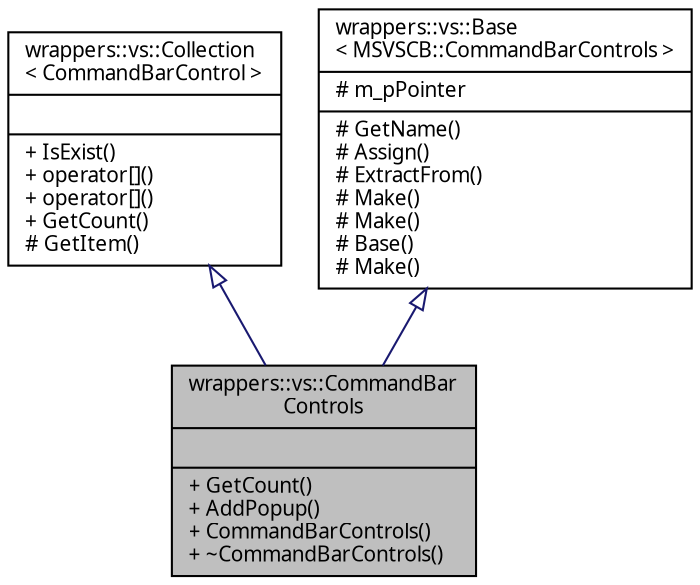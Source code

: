 digraph "wrappers::vs::CommandBarControls"
{
 // INTERACTIVE_SVG=YES
  edge [fontname="Verdana",fontsize="10",labelfontname="Verdana",labelfontsize="10"];
  node [fontname="Verdana",fontsize="10",shape=record];
  Node1 [label="{wrappers::vs::CommandBar\lControls\n||+ GetCount()\l+ AddPopup()\l+ CommandBarControls()\l+ ~CommandBarControls()\l}",height=0.2,width=0.4,color="black", fillcolor="grey75", style="filled", fontcolor="black"];
  Node2 -> Node1 [dir="back",color="midnightblue",fontsize="10",style="solid",arrowtail="onormal",fontname="Verdana"];
  Node2 [label="{wrappers::vs::Collection\l\< CommandBarControl \>\n||+ IsExist()\l+ operator[]()\l+ operator[]()\l+ GetCount()\l# GetItem()\l}",height=0.2,width=0.4,color="black", fillcolor="white", style="filled",URL="$classwrappers_1_1vs_1_1_collection.html"];
  Node3 -> Node1 [dir="back",color="midnightblue",fontsize="10",style="solid",arrowtail="onormal",fontname="Verdana"];
  Node3 [label="{wrappers::vs::Base\l\< MSVSCB::CommandBarControls \>\n|# m_pPointer\l|# GetName()\l# Assign()\l# ExtractFrom()\l# Make()\l# Make()\l# Base()\l# Make()\l}",height=0.2,width=0.4,color="black", fillcolor="white", style="filled",URL="$classwrappers_1_1vs_1_1_base.html"];
}
